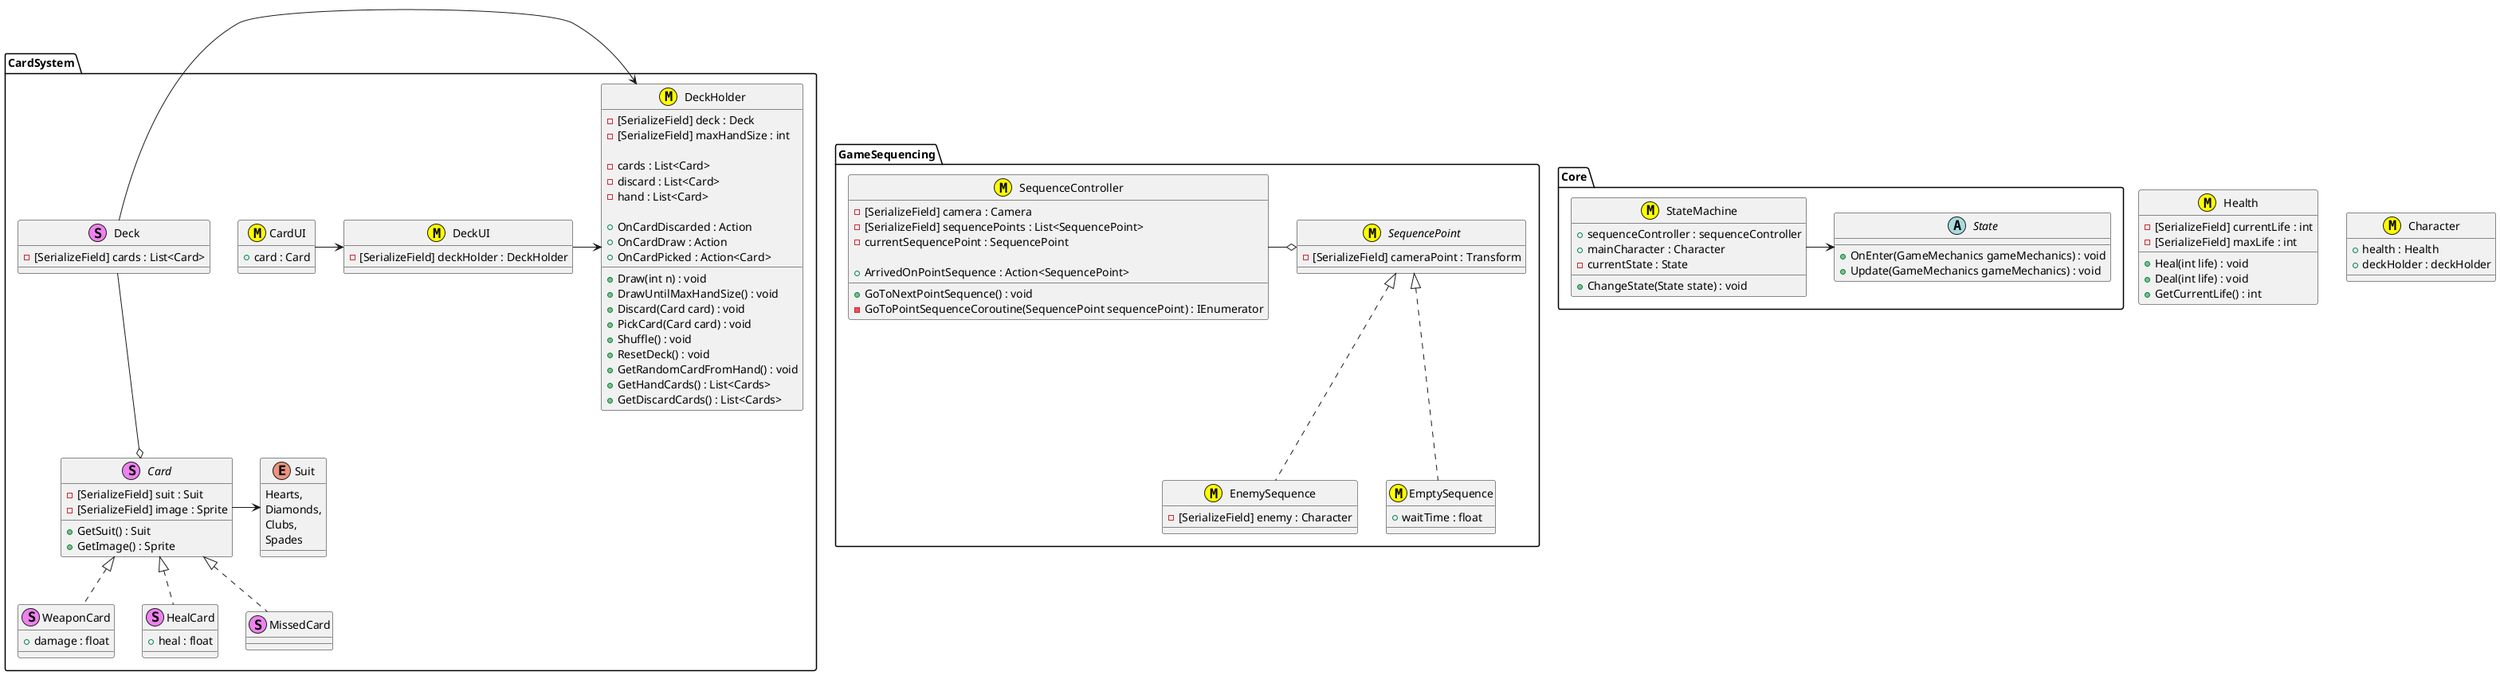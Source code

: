 ﻿@startuml

package CardSystem
{
    enum Suit
    {
        Hearts,
        Diamonds,
        Clubs,
        Spades
    }
    
    abstract class Card<<S, Violet>>
    {
        - [SerializeField] suit : Suit
        - [SerializeField] image : Sprite
        + GetSuit() : Suit
        + GetImage() : Sprite
    }
    
    class WeaponCard<<S, Violet>> implements Card
    {
        + damage : float
    }
    
    class HealCard<<S, Violet>> implements Card
    {
        + heal : float
    }
    
    class MissedCard<<S, Violet>> implements Card {}
    
    class Deck<<S, Violet>>
    {
        - [SerializeField] cards : List<Card>
    }
    
    class DeckHolder<<M, yellow>>
    {
        - [SerializeField] deck : Deck
        - [SerializeField] maxHandSize : int
        
        - cards : List<Card>
        - discard : List<Card>
        - hand : List<Card>
        
        + OnCardDiscarded : Action
        + OnCardDraw : Action
        + OnCardPicked : Action<Card>
        
        + Draw(int n) : void
        + DrawUntilMaxHandSize() : void
        + Discard(Card card) : void
        + PickCard(Card card) : void
        + Shuffle() : void
        + ResetDeck() : void
        + GetRandomCardFromHand() : void
        + GetHandCards() : List<Cards>
        + GetDiscardCards() : List<Cards>
    }
    
    class DeckUI<<M, yellow>>
    {
        - [SerializeField] deckHolder : DeckHolder
    }
    
    class CardUI<<M, yellow>>
    {
        + card : Card
    }
    
    DeckUI -> DeckHolder
    CardUI -> DeckUI
    
    Deck --o Card
    Deck -> DeckHolder
    Card -> Suit
}

class Health<<M, yellow>>
{
    - [SerializeField] currentLife : int
    - [SerializeField] maxLife : int
    
    + Heal(int life) : void
    + Deal(int life) : void
    + GetCurrentLife() : int
}

class Character<<M, yellow>>
{
    + health : Health
    + deckHolder : deckHolder
}

package GameSequencing
{
    class SequenceController<<M, yellow>>
    {
        - [SerializeField] camera : Camera
        - [SerializeField] sequencePoints : List<SequencePoint>
        - currentSequencePoint : SequencePoint
        
        + ArrivedOnPointSequence : Action<SequencePoint>
        + GoToNextPointSequence() : void
        - GoToPointSequenceCoroutine(SequencePoint sequencePoint) : IEnumerator
    }

    abstract class SequencePoint<<M, yellow>>
    {
        - [SerializeField] cameraPoint : Transform
    }
    
    class EnemySequence<<M, yellow>> implements SequencePoint
    {
        - [SerializeField] enemy : Character
    }
    
    class EmptySequence<<M, yellow>> implements SequencePoint
    {
        + waitTime : float
    }
    
    SequenceController -o SequencePoint
}

package Core
{
    abstract class State 
    {
        + OnEnter(GameMechanics gameMechanics) : void
        + Update(GameMechanics gameMechanics) : void
    }
    
    class StateMachine<<M, yellow>>
    {
        + sequenceController : sequenceController
        + mainCharacter : Character
        - currentState : State
        + ChangeState(State state) : void
    }
    
    StateMachine -> State
}


@enduml